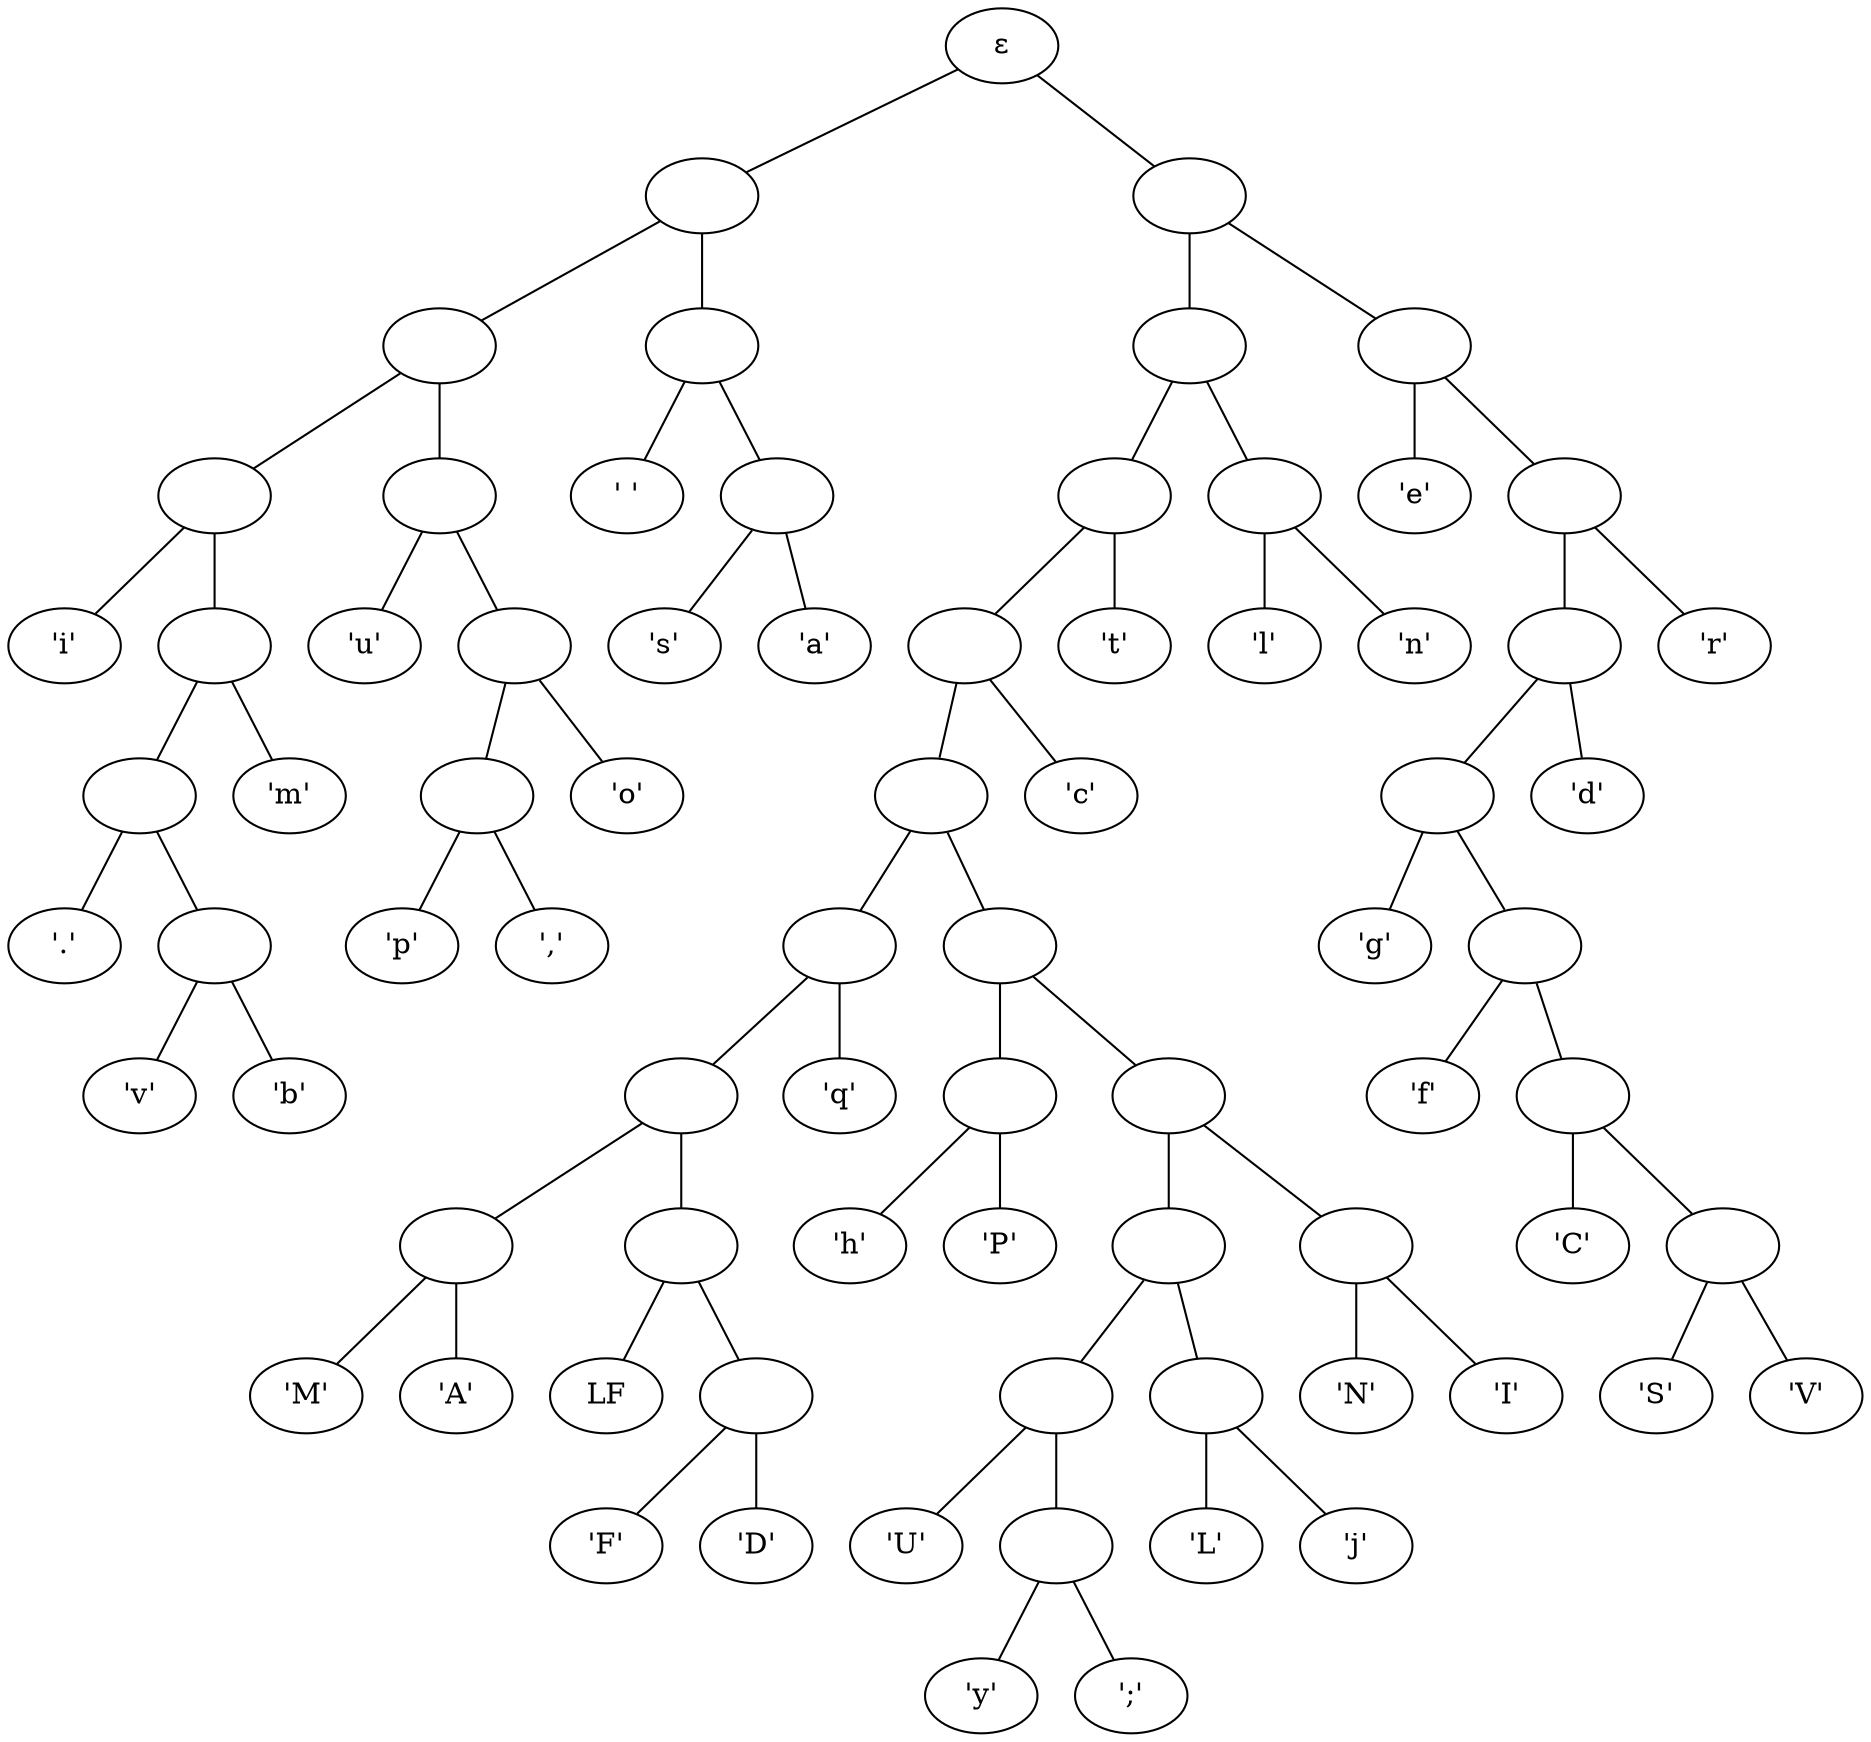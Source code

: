 
graph {
    0 
    0 [label="ε"]
    0 -- 1 -- 2 -- 3 -- 4    4 [label="'i'"]
    3 [label=""]
    3 -- 5 -- 6 -- 7    7 [label="'.'"]
    6 [label=""]
    6 -- 8 -- 9    9 [label="'v'"]
    8 [label=""]
    8 -- 10    10 [label="'b'"]
    5 [label=""]
    5 -- 11    11 [label="'m'"]
    2 [label=""]
    2 -- 12 -- 13    13 [label="'u'"]
    12 [label=""]
    12 -- 14 -- 15 -- 16    16 [label="'p'"]
    15 [label=""]
    15 -- 17    17 [label="','"]
    14 [label=""]
    14 -- 18    18 [label="'o'"]
    1 [label=""]
    1 -- 19 -- 20    20 [label="' '"]
    19 [label=""]
    19 -- 21 -- 22    22 [label="'s'"]
    21 [label=""]
    21 -- 23    23 [label="'a'"]
    0 -- 24 -- 25 -- 26 -- 27 -- 28 -- 29 -- 30 -- 31 -- 32    32 [label="'M'"]
    31 [label=""]
    31 -- 33    33 [label="'A'"]
    30 [label=""]
    30 -- 34 -- 35    35 [label="LF"]
    34 [label=""]
    34 -- 36 -- 37    37 [label="'F'"]
    36 [label=""]
    36 -- 38    38 [label="'D'"]
    29 [label=""]
    29 -- 39    39 [label="'q'"]
    28 [label=""]
    28 -- 40 -- 41 -- 42    42 [label="'h'"]
    41 [label=""]
    41 -- 43    43 [label="'P'"]
    40 [label=""]
    40 -- 44 -- 45 -- 46 -- 47    47 [label="'U'"]
    46 [label=""]
    46 -- 48 -- 49    49 [label="'y'"]
    48 [label=""]
    48 -- 50    50 [label="';'"]
    45 [label=""]
    45 -- 51 -- 52    52 [label="'L'"]
    51 [label=""]
    51 -- 53    53 [label="'j'"]
    44 [label=""]
    44 -- 54 -- 55    55 [label="'N'"]
    54 [label=""]
    54 -- 56    56 [label="'I'"]
    27 [label=""]
    27 -- 57    57 [label="'c'"]
    26 [label=""]
    26 -- 58    58 [label="'t'"]
    25 [label=""]
    25 -- 59 -- 60    60 [label="'l'"]
    59 [label=""]
    59 -- 61    61 [label="'n'"]
    24 [label=""]
    24 -- 62 -- 63    63 [label="'e'"]
    62 [label=""]
    62 -- 64 -- 65 -- 66 -- 67    67 [label="'g'"]
    66 [label=""]
    66 -- 68 -- 69    69 [label="'f'"]
    68 [label=""]
    68 -- 70 -- 71    71 [label="'C'"]
    70 [label=""]
    70 -- 72 -- 73    73 [label="'S'"]
    72 [label=""]
    72 -- 74    74 [label="'V'"]
    65 [label=""]
    65 -- 75    75 [label="'d'"]
    64 [label=""]
    64 -- 76    76 [label="'r'"]
}

